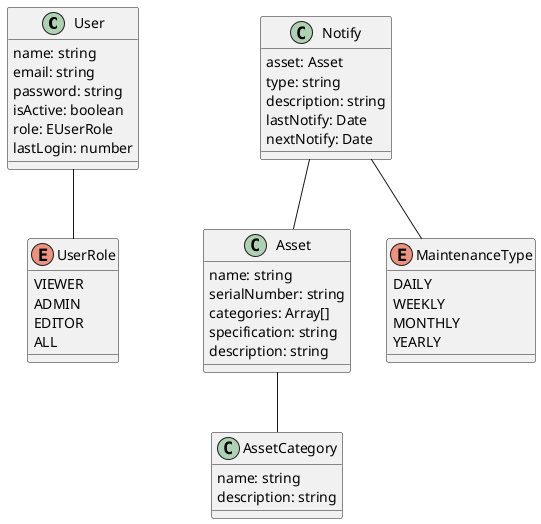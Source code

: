 @startuml
class User {
  name: string
  email: string
  password: string
  isActive: boolean
  role: EUserRole
  lastLogin: number
}

class AssetCategory {
  name: string
  description: string
}

class Asset {
  name: string
  serialNumber: string
  categories: Array[]
  specification: string
  description: string
}

class Notify {
  asset: Asset
  type: string
  description: string
  lastNotify: Date
  nextNotify: Date
}

enum UserRole {
  VIEWER
  ADMIN
  EDITOR
  ALL
}

enum MaintenanceType {
  DAILY
  WEEKLY
  MONTHLY
  YEARLY
}

User -- UserRole
Asset -- AssetCategory
Notify -- Asset
Notify -- MaintenanceType

@enduml